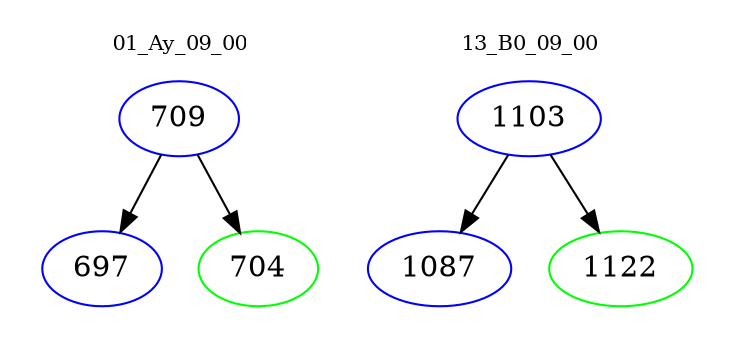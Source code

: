 digraph{
subgraph cluster_0 {
color = white
label = "01_Ay_09_00";
fontsize=10;
T0_709 [label="709", color="blue"]
T0_709 -> T0_697 [color="black"]
T0_697 [label="697", color="blue"]
T0_709 -> T0_704 [color="black"]
T0_704 [label="704", color="green"]
}
subgraph cluster_1 {
color = white
label = "13_B0_09_00";
fontsize=10;
T1_1103 [label="1103", color="blue"]
T1_1103 -> T1_1087 [color="black"]
T1_1087 [label="1087", color="blue"]
T1_1103 -> T1_1122 [color="black"]
T1_1122 [label="1122", color="green"]
}
}
